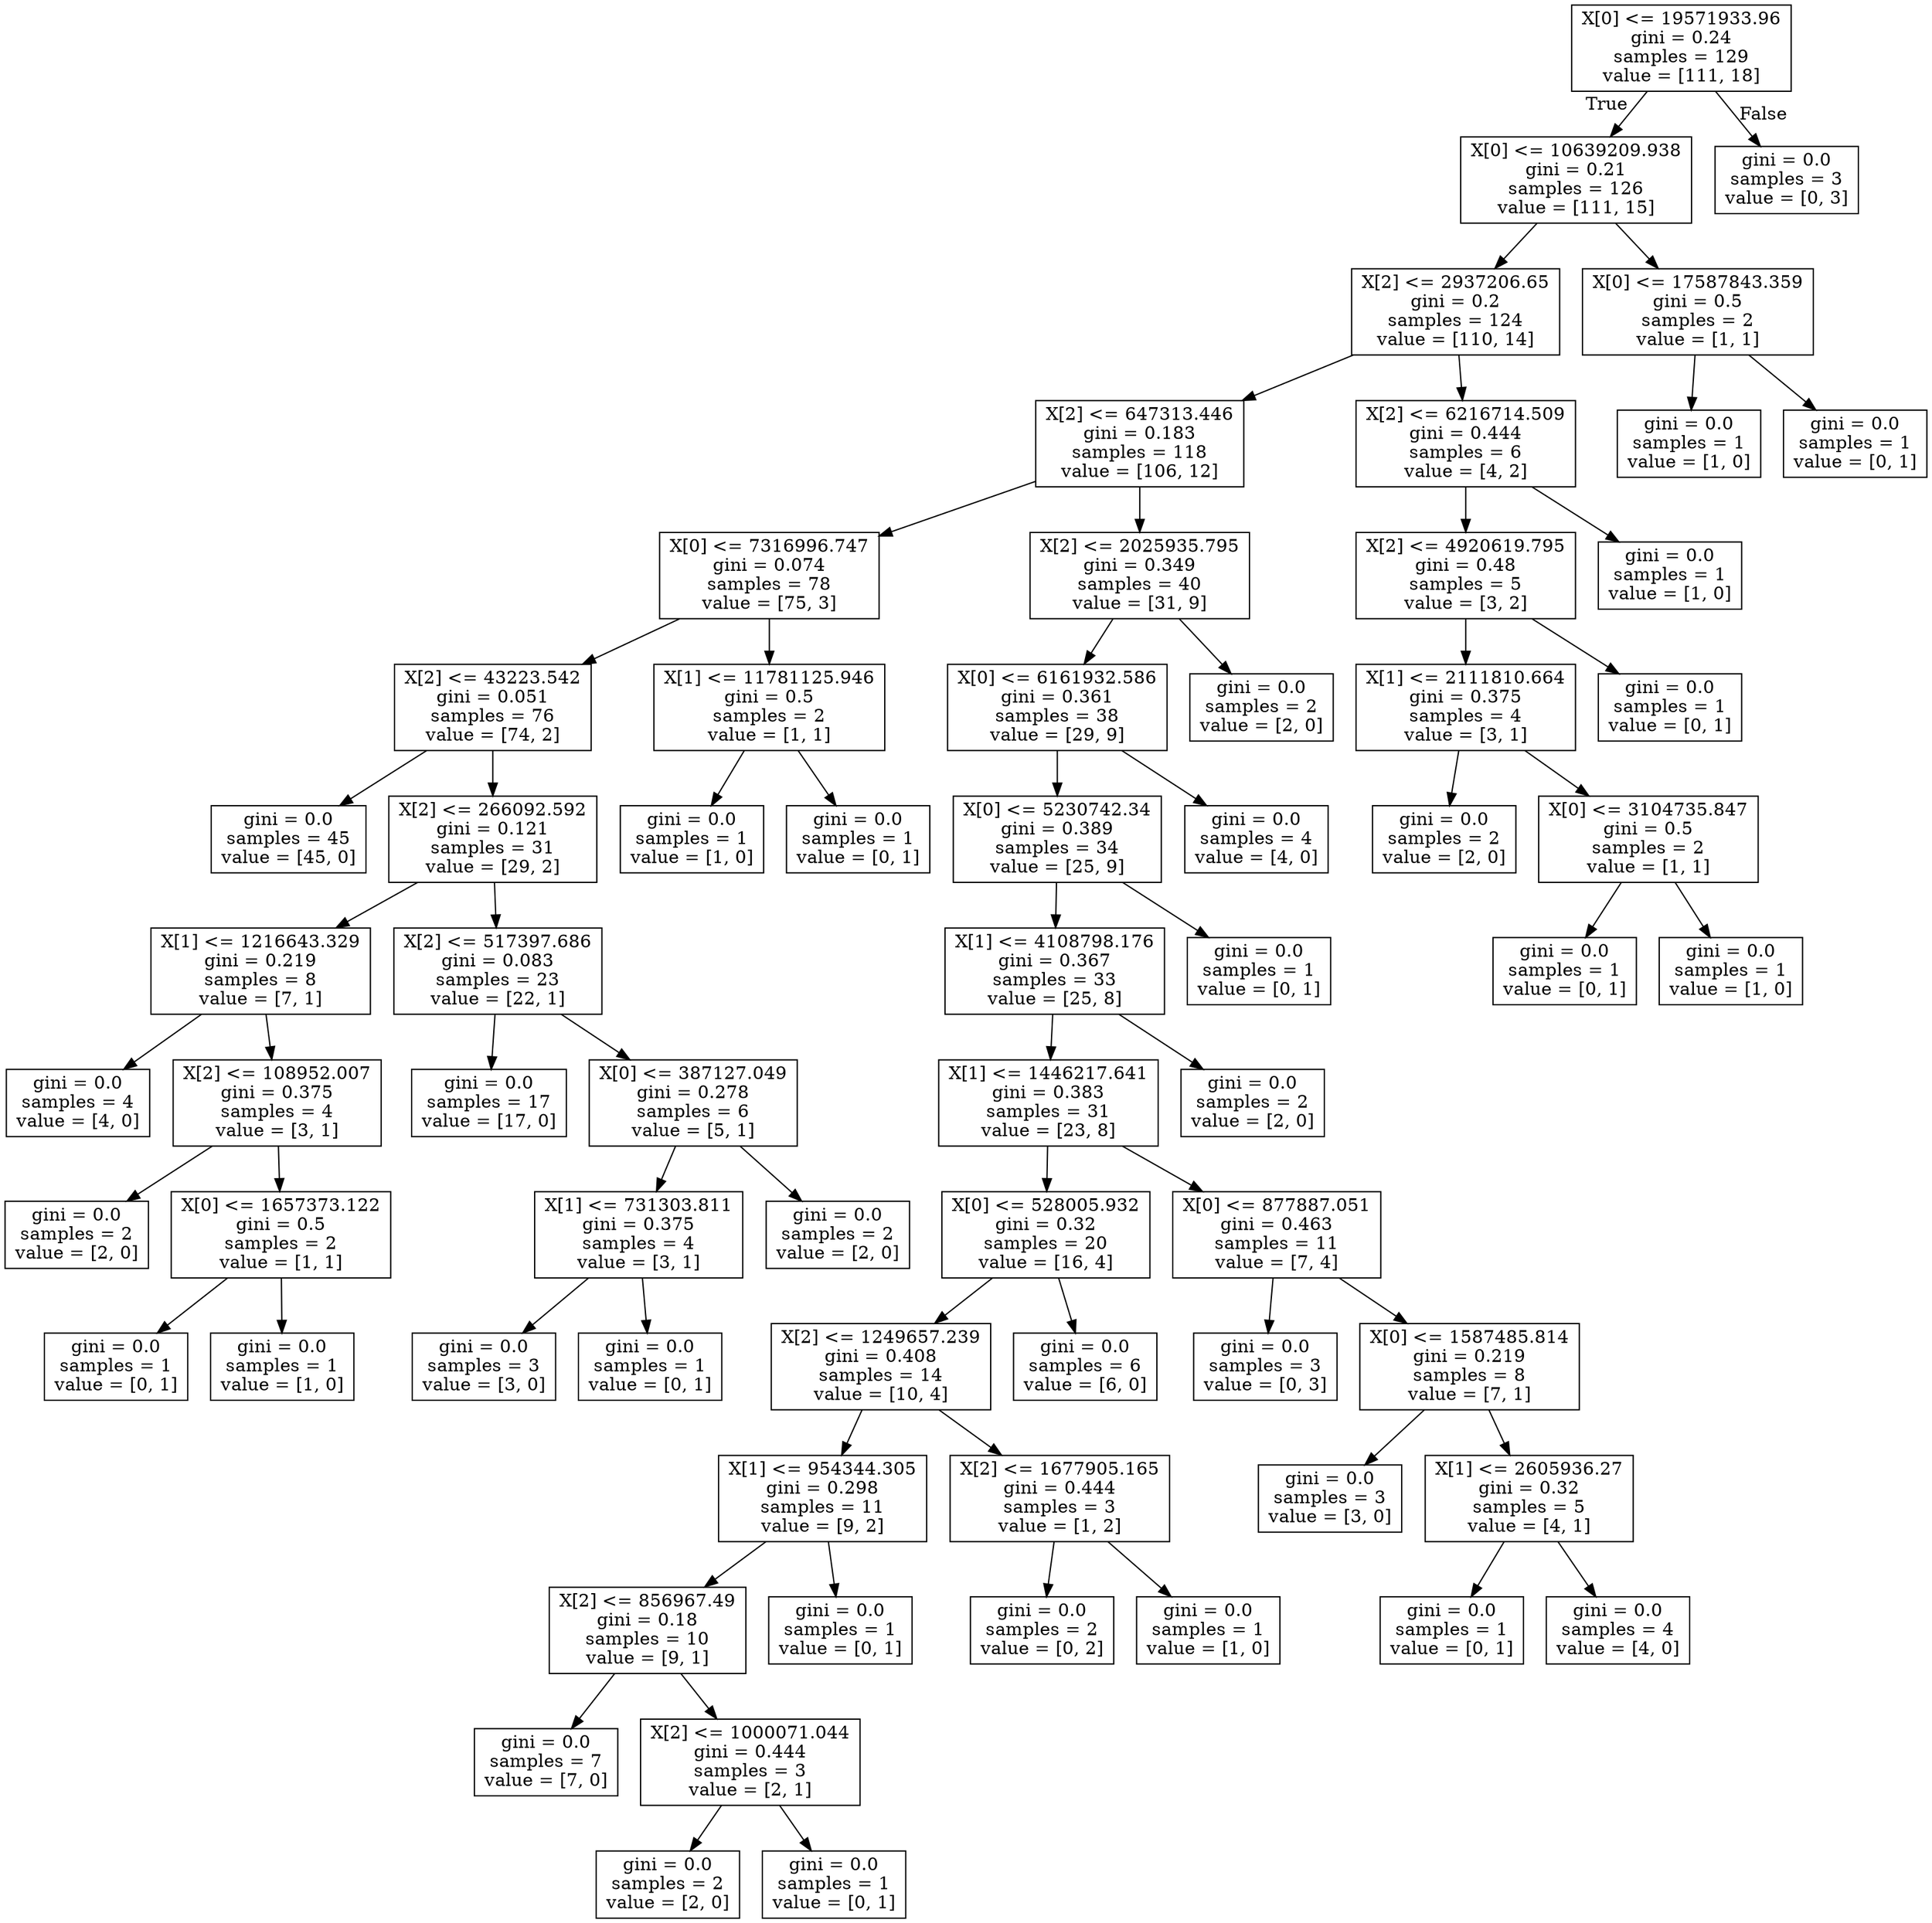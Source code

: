 digraph Tree {
node [shape=box] ;
0 [label="X[0] <= 19571933.96\ngini = 0.24\nsamples = 129\nvalue = [111, 18]"] ;
1 [label="X[0] <= 10639209.938\ngini = 0.21\nsamples = 126\nvalue = [111, 15]"] ;
0 -> 1 [labeldistance=2.5, labelangle=45, headlabel="True"] ;
2 [label="X[2] <= 2937206.65\ngini = 0.2\nsamples = 124\nvalue = [110, 14]"] ;
1 -> 2 ;
3 [label="X[2] <= 647313.446\ngini = 0.183\nsamples = 118\nvalue = [106, 12]"] ;
2 -> 3 ;
4 [label="X[0] <= 7316996.747\ngini = 0.074\nsamples = 78\nvalue = [75, 3]"] ;
3 -> 4 ;
5 [label="X[2] <= 43223.542\ngini = 0.051\nsamples = 76\nvalue = [74, 2]"] ;
4 -> 5 ;
6 [label="gini = 0.0\nsamples = 45\nvalue = [45, 0]"] ;
5 -> 6 ;
7 [label="X[2] <= 266092.592\ngini = 0.121\nsamples = 31\nvalue = [29, 2]"] ;
5 -> 7 ;
8 [label="X[1] <= 1216643.329\ngini = 0.219\nsamples = 8\nvalue = [7, 1]"] ;
7 -> 8 ;
9 [label="gini = 0.0\nsamples = 4\nvalue = [4, 0]"] ;
8 -> 9 ;
10 [label="X[2] <= 108952.007\ngini = 0.375\nsamples = 4\nvalue = [3, 1]"] ;
8 -> 10 ;
11 [label="gini = 0.0\nsamples = 2\nvalue = [2, 0]"] ;
10 -> 11 ;
12 [label="X[0] <= 1657373.122\ngini = 0.5\nsamples = 2\nvalue = [1, 1]"] ;
10 -> 12 ;
13 [label="gini = 0.0\nsamples = 1\nvalue = [0, 1]"] ;
12 -> 13 ;
14 [label="gini = 0.0\nsamples = 1\nvalue = [1, 0]"] ;
12 -> 14 ;
15 [label="X[2] <= 517397.686\ngini = 0.083\nsamples = 23\nvalue = [22, 1]"] ;
7 -> 15 ;
16 [label="gini = 0.0\nsamples = 17\nvalue = [17, 0]"] ;
15 -> 16 ;
17 [label="X[0] <= 387127.049\ngini = 0.278\nsamples = 6\nvalue = [5, 1]"] ;
15 -> 17 ;
18 [label="X[1] <= 731303.811\ngini = 0.375\nsamples = 4\nvalue = [3, 1]"] ;
17 -> 18 ;
19 [label="gini = 0.0\nsamples = 3\nvalue = [3, 0]"] ;
18 -> 19 ;
20 [label="gini = 0.0\nsamples = 1\nvalue = [0, 1]"] ;
18 -> 20 ;
21 [label="gini = 0.0\nsamples = 2\nvalue = [2, 0]"] ;
17 -> 21 ;
22 [label="X[1] <= 11781125.946\ngini = 0.5\nsamples = 2\nvalue = [1, 1]"] ;
4 -> 22 ;
23 [label="gini = 0.0\nsamples = 1\nvalue = [1, 0]"] ;
22 -> 23 ;
24 [label="gini = 0.0\nsamples = 1\nvalue = [0, 1]"] ;
22 -> 24 ;
25 [label="X[2] <= 2025935.795\ngini = 0.349\nsamples = 40\nvalue = [31, 9]"] ;
3 -> 25 ;
26 [label="X[0] <= 6161932.586\ngini = 0.361\nsamples = 38\nvalue = [29, 9]"] ;
25 -> 26 ;
27 [label="X[0] <= 5230742.34\ngini = 0.389\nsamples = 34\nvalue = [25, 9]"] ;
26 -> 27 ;
28 [label="X[1] <= 4108798.176\ngini = 0.367\nsamples = 33\nvalue = [25, 8]"] ;
27 -> 28 ;
29 [label="X[1] <= 1446217.641\ngini = 0.383\nsamples = 31\nvalue = [23, 8]"] ;
28 -> 29 ;
30 [label="X[0] <= 528005.932\ngini = 0.32\nsamples = 20\nvalue = [16, 4]"] ;
29 -> 30 ;
31 [label="X[2] <= 1249657.239\ngini = 0.408\nsamples = 14\nvalue = [10, 4]"] ;
30 -> 31 ;
32 [label="X[1] <= 954344.305\ngini = 0.298\nsamples = 11\nvalue = [9, 2]"] ;
31 -> 32 ;
33 [label="X[2] <= 856967.49\ngini = 0.18\nsamples = 10\nvalue = [9, 1]"] ;
32 -> 33 ;
34 [label="gini = 0.0\nsamples = 7\nvalue = [7, 0]"] ;
33 -> 34 ;
35 [label="X[2] <= 1000071.044\ngini = 0.444\nsamples = 3\nvalue = [2, 1]"] ;
33 -> 35 ;
36 [label="gini = 0.0\nsamples = 2\nvalue = [2, 0]"] ;
35 -> 36 ;
37 [label="gini = 0.0\nsamples = 1\nvalue = [0, 1]"] ;
35 -> 37 ;
38 [label="gini = 0.0\nsamples = 1\nvalue = [0, 1]"] ;
32 -> 38 ;
39 [label="X[2] <= 1677905.165\ngini = 0.444\nsamples = 3\nvalue = [1, 2]"] ;
31 -> 39 ;
40 [label="gini = 0.0\nsamples = 2\nvalue = [0, 2]"] ;
39 -> 40 ;
41 [label="gini = 0.0\nsamples = 1\nvalue = [1, 0]"] ;
39 -> 41 ;
42 [label="gini = 0.0\nsamples = 6\nvalue = [6, 0]"] ;
30 -> 42 ;
43 [label="X[0] <= 877887.051\ngini = 0.463\nsamples = 11\nvalue = [7, 4]"] ;
29 -> 43 ;
44 [label="gini = 0.0\nsamples = 3\nvalue = [0, 3]"] ;
43 -> 44 ;
45 [label="X[0] <= 1587485.814\ngini = 0.219\nsamples = 8\nvalue = [7, 1]"] ;
43 -> 45 ;
46 [label="gini = 0.0\nsamples = 3\nvalue = [3, 0]"] ;
45 -> 46 ;
47 [label="X[1] <= 2605936.27\ngini = 0.32\nsamples = 5\nvalue = [4, 1]"] ;
45 -> 47 ;
48 [label="gini = 0.0\nsamples = 1\nvalue = [0, 1]"] ;
47 -> 48 ;
49 [label="gini = 0.0\nsamples = 4\nvalue = [4, 0]"] ;
47 -> 49 ;
50 [label="gini = 0.0\nsamples = 2\nvalue = [2, 0]"] ;
28 -> 50 ;
51 [label="gini = 0.0\nsamples = 1\nvalue = [0, 1]"] ;
27 -> 51 ;
52 [label="gini = 0.0\nsamples = 4\nvalue = [4, 0]"] ;
26 -> 52 ;
53 [label="gini = 0.0\nsamples = 2\nvalue = [2, 0]"] ;
25 -> 53 ;
54 [label="X[2] <= 6216714.509\ngini = 0.444\nsamples = 6\nvalue = [4, 2]"] ;
2 -> 54 ;
55 [label="X[2] <= 4920619.795\ngini = 0.48\nsamples = 5\nvalue = [3, 2]"] ;
54 -> 55 ;
56 [label="X[1] <= 2111810.664\ngini = 0.375\nsamples = 4\nvalue = [3, 1]"] ;
55 -> 56 ;
57 [label="gini = 0.0\nsamples = 2\nvalue = [2, 0]"] ;
56 -> 57 ;
58 [label="X[0] <= 3104735.847\ngini = 0.5\nsamples = 2\nvalue = [1, 1]"] ;
56 -> 58 ;
59 [label="gini = 0.0\nsamples = 1\nvalue = [0, 1]"] ;
58 -> 59 ;
60 [label="gini = 0.0\nsamples = 1\nvalue = [1, 0]"] ;
58 -> 60 ;
61 [label="gini = 0.0\nsamples = 1\nvalue = [0, 1]"] ;
55 -> 61 ;
62 [label="gini = 0.0\nsamples = 1\nvalue = [1, 0]"] ;
54 -> 62 ;
63 [label="X[0] <= 17587843.359\ngini = 0.5\nsamples = 2\nvalue = [1, 1]"] ;
1 -> 63 ;
64 [label="gini = 0.0\nsamples = 1\nvalue = [1, 0]"] ;
63 -> 64 ;
65 [label="gini = 0.0\nsamples = 1\nvalue = [0, 1]"] ;
63 -> 65 ;
66 [label="gini = 0.0\nsamples = 3\nvalue = [0, 3]"] ;
0 -> 66 [labeldistance=2.5, labelangle=-45, headlabel="False"] ;
}